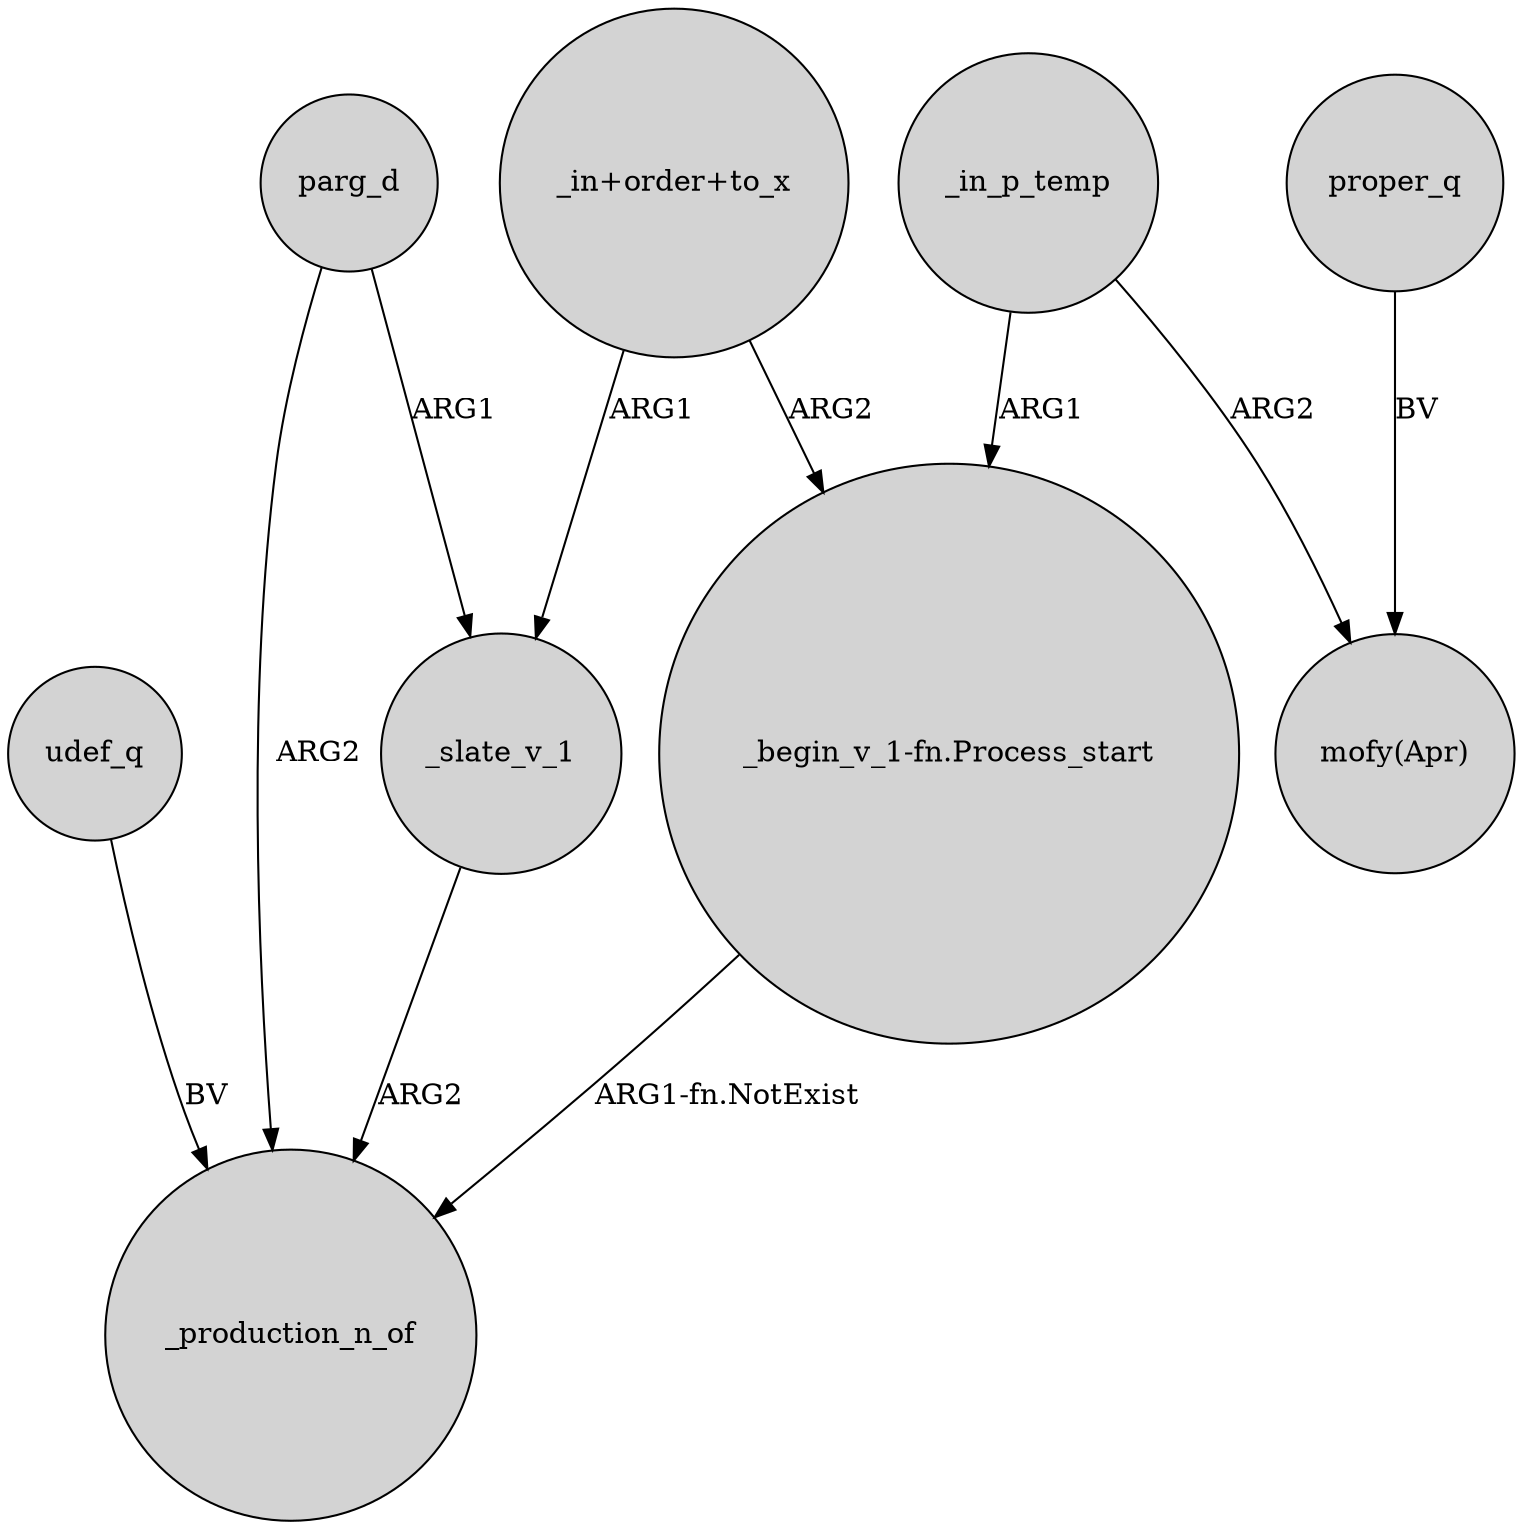 digraph {
	node [shape=circle style=filled]
	udef_q -> _production_n_of [label=BV]
	"_in+order+to_x" -> "_begin_v_1-fn.Process_start" [label=ARG2]
	_in_p_temp -> "_begin_v_1-fn.Process_start" [label=ARG1]
	proper_q -> "mofy(Apr)" [label=BV]
	_slate_v_1 -> _production_n_of [label=ARG2]
	parg_d -> _slate_v_1 [label=ARG1]
	"_in+order+to_x" -> _slate_v_1 [label=ARG1]
	_in_p_temp -> "mofy(Apr)" [label=ARG2]
	"_begin_v_1-fn.Process_start" -> _production_n_of [label="ARG1-fn.NotExist"]
	parg_d -> _production_n_of [label=ARG2]
}
